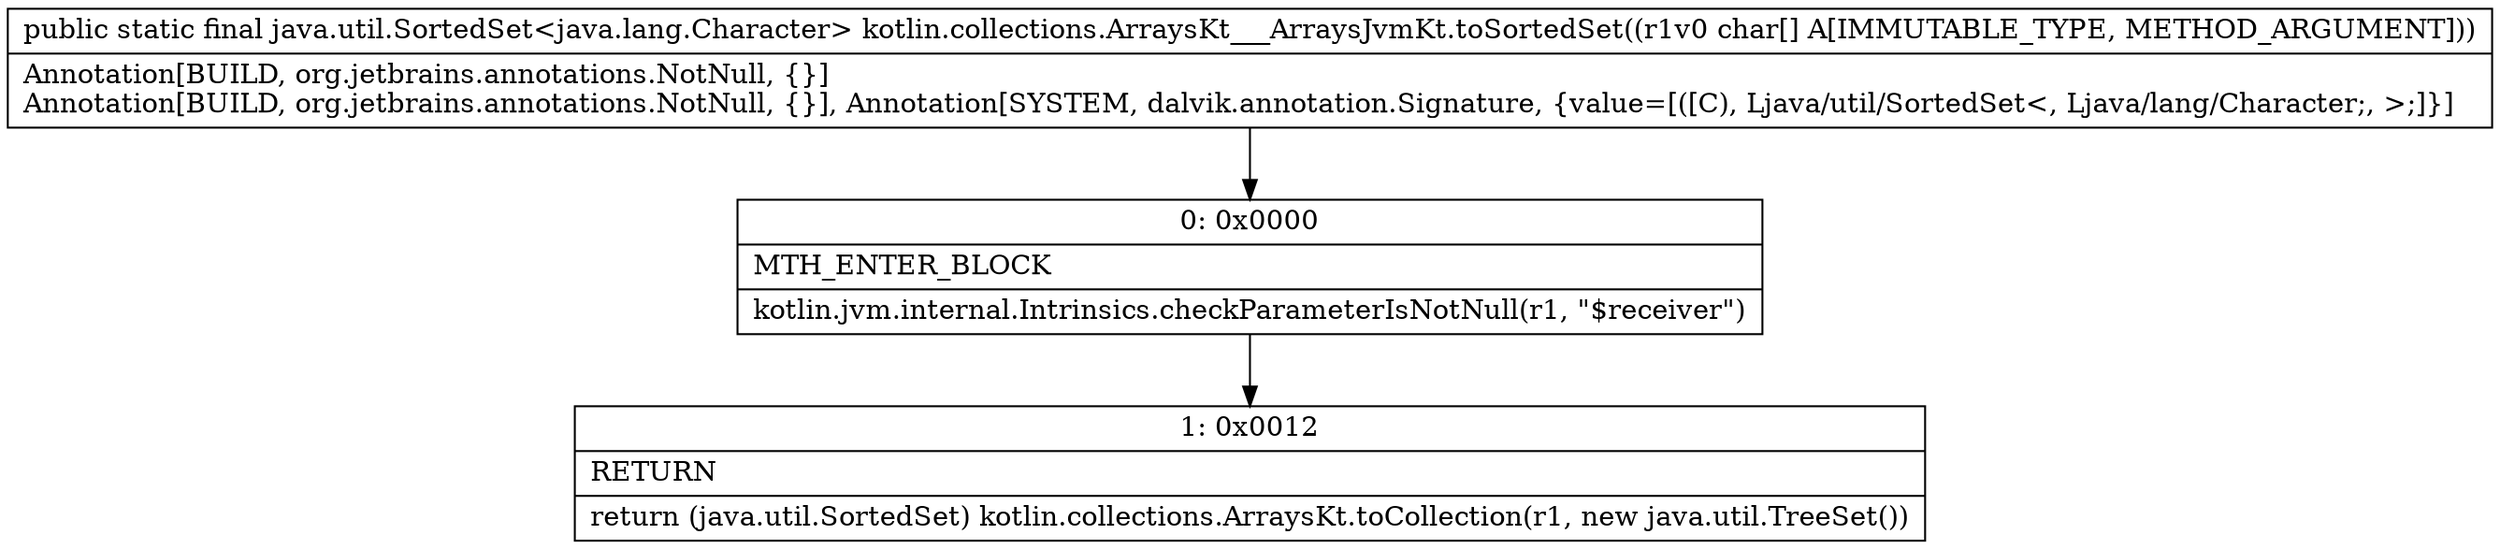 digraph "CFG forkotlin.collections.ArraysKt___ArraysJvmKt.toSortedSet([C)Ljava\/util\/SortedSet;" {
Node_0 [shape=record,label="{0\:\ 0x0000|MTH_ENTER_BLOCK\l|kotlin.jvm.internal.Intrinsics.checkParameterIsNotNull(r1, \"$receiver\")\l}"];
Node_1 [shape=record,label="{1\:\ 0x0012|RETURN\l|return (java.util.SortedSet) kotlin.collections.ArraysKt.toCollection(r1, new java.util.TreeSet())\l}"];
MethodNode[shape=record,label="{public static final java.util.SortedSet\<java.lang.Character\> kotlin.collections.ArraysKt___ArraysJvmKt.toSortedSet((r1v0 char[] A[IMMUTABLE_TYPE, METHOD_ARGUMENT]))  | Annotation[BUILD, org.jetbrains.annotations.NotNull, \{\}]\lAnnotation[BUILD, org.jetbrains.annotations.NotNull, \{\}], Annotation[SYSTEM, dalvik.annotation.Signature, \{value=[([C), Ljava\/util\/SortedSet\<, Ljava\/lang\/Character;, \>;]\}]\l}"];
MethodNode -> Node_0;
Node_0 -> Node_1;
}

